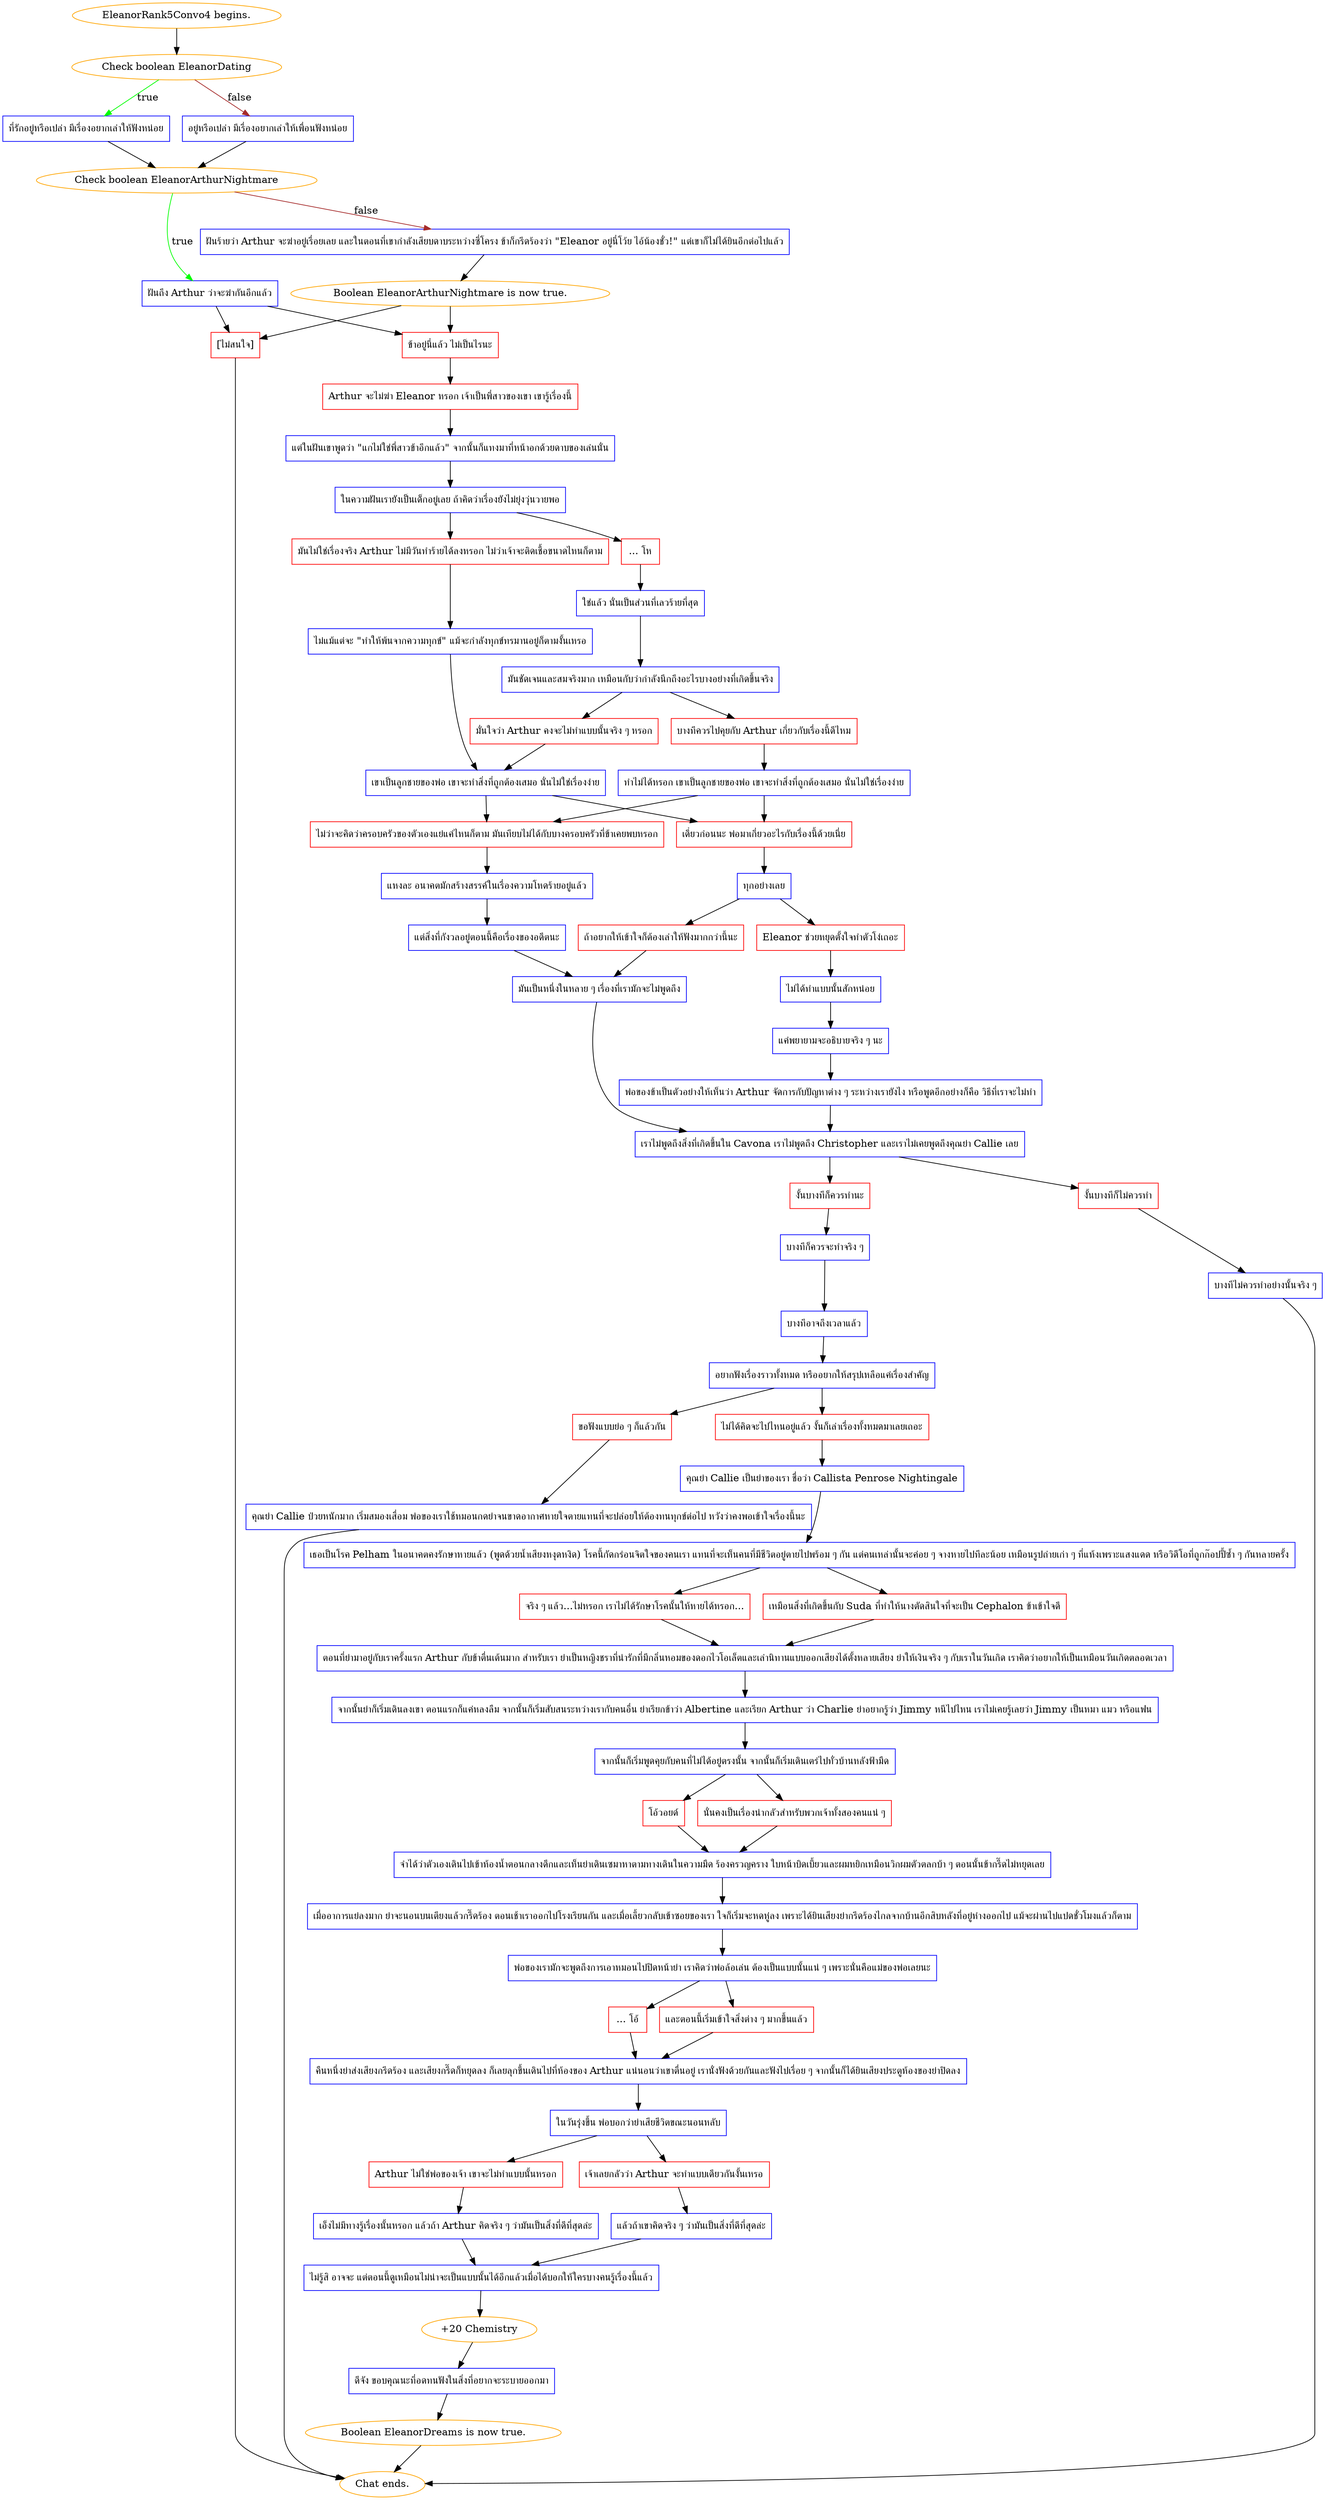 digraph {
	"EleanorRank5Convo4 begins." [color=orange];
		"EleanorRank5Convo4 begins." -> j3881205893;
	j3881205893 [label="Check boolean EleanorDating",color=orange];
		j3881205893 -> j3653727358 [label=true,color=green];
		j3881205893 -> j1884447609 [label=false,color=brown];
	j3653727358 [label="ที่รักอยู่หรือเปล่า มีเรื่องอยากเล่าให้ฟังหน่อย",shape=box,color=blue];
		j3653727358 -> j3704551816;
	j1884447609 [label="อยู่หรือเปล่า มีเรื่องอยากเล่าให้เพื่อนฟังหน่อย",shape=box,color=blue];
		j1884447609 -> j3704551816;
	j3704551816 [label="Check boolean EleanorArthurNightmare",color=orange];
		j3704551816 -> j2428240252 [label=true,color=green];
		j3704551816 -> j1534585831 [label=false,color=brown];
	j2428240252 [label="ฝันถึง Arthur ว่าจะฆ่ากันอีกแล้ว",shape=box,color=blue];
		j2428240252 -> j135700690;
		j2428240252 -> j3001038503;
	j1534585831 [label="ฝันร้ายว่า Arthur จะฆ่าอยู่เรื่อยเลย และในตอนที่เขากำลังเสียบดาบระหว่างซี่โครง ข้าก็กรีดร้องว่า \"Eleanor อยู่นี่โว้ย ไอ้น้องชั่ว!\" แต่เขาก็ไม่ได้ยินอีกต่อไปแล้ว",shape=box,color=blue];
		j1534585831 -> j561526907;
	j135700690 [label="ข้าอยู่นี่แล้ว ไม่เป็นไรนะ",shape=box,color=red];
		j135700690 -> j3758965662;
	j3001038503 [label="[ไม่สนใจ]",shape=box,color=red];
		j3001038503 -> "Chat ends.";
	j561526907 [label="Boolean EleanorArthurNightmare is now true.",color=orange];
		j561526907 -> j135700690;
		j561526907 -> j3001038503;
	j3758965662 [label="Arthur จะไม่ฆ่า Eleanor หรอก เจ้าเป็นพี่สาวของเขา เขารู้เรื่องนี้",shape=box,color=red];
		j3758965662 -> j1952157646;
	"Chat ends." [color=orange];
	j1952157646 [label="แต่ในฝันเขาพูดว่า \"แกไม่ใช่พี่สาวข้าอีกแล้ว\" จากนั้นก็แทงมาที่หน้าอกด้วยดาบของเล่นนั่น",shape=box,color=blue];
		j1952157646 -> j1081932836;
	j1081932836 [label="ในความฝันเรายังเป็นเด็กอยู่เลย ถ้าคิดว่าเรื่องยังไม่ยุ่งวุ่นวายพอ",shape=box,color=blue];
		j1081932836 -> j1554509733;
		j1081932836 -> j2766862398;
	j1554509733 [label="มันไม่ใช่เรื่องจริง Arthur ไม่มีวันทำร้ายได้ลงหรอก ไม่ว่าเจ้าจะติดเชื้อขนาดไหนก็ตาม",shape=box,color=red];
		j1554509733 -> j380123289;
	j2766862398 [label="... โห",shape=box,color=red];
		j2766862398 -> j1771934237;
	j380123289 [label="ไม่แม้แต่จะ \"ทำให้พ้นจากความทุกข์\" แม้จะกำลังทุกข์ทรมานอยู่ก็ตามงั้นเหรอ",shape=box,color=blue];
		j380123289 -> j1172051092;
	j1771934237 [label="ใช่แล้ว นั่นเป็นส่วนที่เลวร้ายที่สุด",shape=box,color=blue];
		j1771934237 -> j2057235096;
	j1172051092 [label="เขาเป็นลูกชายของพ่อ เขาจะทำสิ่งที่ถูกต้องเสมอ นั่นไม่ใช่เรื่องง่าย",shape=box,color=blue];
		j1172051092 -> j4119632171;
		j1172051092 -> j2281479933;
	j2057235096 [label="มันชัดเจนและสมจริงมาก เหมือนกับว่ากำลังนึกถึงอะไรบางอย่างที่เกิดขึ้นจริง",shape=box,color=blue];
		j2057235096 -> j3489133802;
		j2057235096 -> j3806773086;
	j4119632171 [label="ไม่ว่าจะคิดว่าครอบครัวของตัวเองแย่แค่ไหนก็ตาม มันเทียบไม่ได้กับบางครอบครัวที่ข้าเคยพบหรอก",shape=box,color=red];
		j4119632171 -> j127506389;
	j2281479933 [label="เดี๋ยวก่อนนะ พ่อมาเกี่ยวอะไรกับเรื่องนี้ด้วยเนี่ย",shape=box,color=red];
		j2281479933 -> j2649569533;
	j3489133802 [label="มั่นใจว่า Arthur คงจะไม่ทำแบบนั้นจริง ๆ หรอก",shape=box,color=red];
		j3489133802 -> j1172051092;
	j3806773086 [label="บางทีควรไปคุยกับ Arthur เกี่ยวกับเรื่องนี้ดีไหม",shape=box,color=red];
		j3806773086 -> j2999575280;
	j127506389 [label="แหงละ อนาคตมักสร้างสรรค์ในเรื่องความโหดร้ายอยู่แล้ว",shape=box,color=blue];
		j127506389 -> j3026567932;
	j2649569533 [label="ทุกอย่างเลย",shape=box,color=blue];
		j2649569533 -> j2149174030;
		j2649569533 -> j3456198438;
	j2999575280 [label="ทำไม่ได้หรอก เขาเป็นลูกชายของพ่อ เขาจะทำสิ่งที่ถูกต้องเสมอ นั่นไม่ใช่เรื่องง่าย",shape=box,color=blue];
		j2999575280 -> j4119632171;
		j2999575280 -> j2281479933;
	j3026567932 [label="แต่สิ่งที่กังวลอยู่ตอนนี้คือเรื่องของอดีตนะ",shape=box,color=blue];
		j3026567932 -> j2839298781;
	j2149174030 [label="ถ้าอยากให้เข้าใจก็ต้องเล่าให้ฟังมากกว่านี้นะ",shape=box,color=red];
		j2149174030 -> j2839298781;
	j3456198438 [label="Eleanor ช่วยหยุดตั้งใจทำตัวโง่เถอะ",shape=box,color=red];
		j3456198438 -> j2748459452;
	j2839298781 [label="มันเป็นหนึ่งในหลาย ๆ เรื่องที่เรามักจะไม่พูดถึง",shape=box,color=blue];
		j2839298781 -> j1484328441;
	j2748459452 [label="ไม่ได้ทำแบบนั้นสักหน่อย",shape=box,color=blue];
		j2748459452 -> j3345573131;
	j1484328441 [label="เราไม่พูดถึงสิ่งที่เกิดขึ้นใน Cavona เราไม่พูดถึง Christopher และเราไม่เคยพูดถึงคุณย่า Callie เลย",shape=box,color=blue];
		j1484328441 -> j3063064062;
		j1484328441 -> j240926706;
	j3345573131 [label="แค่พยายามจะอธิบายจริง ๆ นะ",shape=box,color=blue];
		j3345573131 -> j24950099;
	j3063064062 [label="งั้นบางทีก็ไม่ควรทำ",shape=box,color=red];
		j3063064062 -> j3406206971;
	j240926706 [label="งั้นบางทีก็ควรทำนะ",shape=box,color=red];
		j240926706 -> j3135138847;
	j24950099 [label="พ่อของข้าเป็นตัวอย่างให้เห็นว่า Arthur จัดการกับปัญหาต่าง ๆ ระหว่างเรายังไง หรือพูดอีกอย่างก็คือ วิธีที่เราจะไม่ทำ",shape=box,color=blue];
		j24950099 -> j1484328441;
	j3406206971 [label="บางทีไม่ควรทำอย่างนั้นจริง ๆ",shape=box,color=blue];
		j3406206971 -> "Chat ends.";
	j3135138847 [label="บางทีก็ควรจะทำจริง ๆ",shape=box,color=blue];
		j3135138847 -> j2786212053;
	j2786212053 [label="บางทีอาจถึงเวลาแล้ว",shape=box,color=blue];
		j2786212053 -> j2222408643;
	j2222408643 [label="อยากฟังเรื่องราวทั้งหมด หรืออยากให้สรุปเหลือแค่เรื่องสำคัญ",shape=box,color=blue];
		j2222408643 -> j790493085;
		j2222408643 -> j825886151;
	j790493085 [label="ไม่ได้คิดจะไปไหนอยู่แล้ว งั้นก็เล่าเรื่องทั้งหมดมาเลยเถอะ",shape=box,color=red];
		j790493085 -> j2930500731;
	j825886151 [label="ขอฟังแบบย่อ ๆ ก็แล้วกัน",shape=box,color=red];
		j825886151 -> j2359793101;
	j2930500731 [label="คุณย่า Callie เป็นย่าของเรา ชื่อว่า Callista Penrose Nightingale",shape=box,color=blue];
		j2930500731 -> j4053046718;
	j2359793101 [label="คุณย่า Callie ป่วยหนักมาก เริ่มสมองเสื่อม พ่อของเราใช้หมอนกดย่าจนขาดอากาศหายใจตายแทนที่จะปล่อยให้ต้องทนทุกข์ต่อไป หวังว่าคงพอเข้าใจเรื่องนี้นะ",shape=box,color=blue];
		j2359793101 -> "Chat ends.";
	j4053046718 [label="เธอเป็นโรค Pelham ในอนาคตคงรักษาหายแล้ว (พูดด้วยน้ำเสียงหงุดหงิด) โรคนี้กัดกร่อนจิตใจของคนเรา แทนที่จะเห็นคนที่มีชีวิตอยู่ตายไปพร้อม ๆ กัน แต่คนเหล่านั้นจะค่อย ๆ จางหายไปทีละน้อย เหมือนรูปถ่ายเก่า ๆ ที่แห้งเพราะแสงแดด หรือวิดีโอที่ถูกก๊อปปี้ซ้ำ ๆ กันหลายครั้ง",shape=box,color=blue];
		j4053046718 -> j3904451659;
		j4053046718 -> j3098929763;
	j3904451659 [label="เหมือนสิ่งที่เกิดขึ้นกับ Suda ที่ทำให้นางตัดสินใจที่จะเป็น Cephalon ข้าเข้าใจดี",shape=box,color=red];
		j3904451659 -> j4200960814;
	j3098929763 [label="จริง ๆ แล้ว...ไม่หรอก เราไม่ได้รักษาโรคนั้นให้หายได้หรอก...",shape=box,color=red];
		j3098929763 -> j4200960814;
	j4200960814 [label="ตอนที่ย่ามาอยู่กับเราครั้งแรก Arthur กับข้าตื่นเต้นมาก สำหรับเรา ย่าเป็นหญิงชราที่น่ารักที่มีกลิ่นหอมของดอกไวโอเล็ตและเล่านิทานแบบออกเสียงได้ตั้งหลายเสียง ย่าให้เงินจริง ๆ กับเราในวันเกิด เราคิดว่าอยากให้เป็นเหมือนวันเกิดตลอดเวลา",shape=box,color=blue];
		j4200960814 -> j2813022905;
	j2813022905 [label="จากนั้นย่าก็เริ่มเดินลงเขา ตอนแรกก็แค่หลงลืม จากนั้นก็เริ่มสับสนระหว่างเรากับคนอื่น ย่าเรียกข้าว่า Albertine และเรียก Arthur ว่า Charlie ย่าอยากรู้ว่า Jimmy หนีไปไหน เราไม่เคยรู้เลยว่า Jimmy เป็นหมา แมว หรือแฟน",shape=box,color=blue];
		j2813022905 -> j1074419250;
	j1074419250 [label="จากนั้นก็เริ่มพูดคุยกับคนที่ไม่ได้อยู่ตรงนั้น จากนั้นก็เริ่มเดินเตร่ไปทั่วบ้านหลังฟ้ามืด",shape=box,color=blue];
		j1074419250 -> j2369869801;
		j1074419250 -> j1336118208;
	j2369869801 [label="นั่นคงเป็นเรื่องน่ากลัวสำหรับพวกเจ้าทั้งสองคนแน่ ๆ",shape=box,color=red];
		j2369869801 -> j3936413926;
	j1336118208 [label="โอ้วอยด์",shape=box,color=red];
		j1336118208 -> j3936413926;
	j3936413926 [label="จำได้ว่าตัวเองเดินไปเข้าห้องน้ำตอนกลางดึกและเห็นย่าเดินเซมาหาตามทางเดินในความมืด ร้องครวญคราง ใบหน้าบิดเบี้ยวและผมหยิกเหมือนวิกผมตัวตลกบ้า ๆ ตอนนั้นข้ากรี๊ดไม่หยุดเลย",shape=box,color=blue];
		j3936413926 -> j1998823628;
	j1998823628 [label="เมื่ออาการแย่ลงมาก ย่าจะนอนบนเตียงแล้วกรี๊ดร้อง ตอนเช้าเราออกไปโรงเรียนกัน และเมื่อเลี้ยวกลับเข้าซอยของเรา ใจก็เริ่มจะหดหู่ลง เพราะได้ยินเสียงย่ากรีดร้องไกลจากบ้านอีกสิบหลังที่อยู่ห่างออกไป แม้จะผ่านไปแปดชั่วโมงแล้วก็ตาม",shape=box,color=blue];
		j1998823628 -> j2445313116;
	j2445313116 [label="พ่อของเรามักจะพูดถึงการเอาหมอนไปปิดหน้าย่า เราคิดว่าพ่อล้อเล่น ต้องเป็นแบบนั้นแน่ ๆ เพราะนั่นคือแม่ของพ่อเลยนะ",shape=box,color=blue];
		j2445313116 -> j2073702411;
		j2445313116 -> j2528397903;
	j2073702411 [label="และตอนนี้เริ่มเข้าใจสิ่งต่าง ๆ มากขึ้นแล้ว",shape=box,color=red];
		j2073702411 -> j793301672;
	j2528397903 [label="... โอ้",shape=box,color=red];
		j2528397903 -> j793301672;
	j793301672 [label="คืนหนึ่งย่าส่งเสียงกรีดร้อง และเสียงกรี๊ดก็หยุดลง ก็เลยลุกขึ้นเดินไปที่ห้องของ Arthur แน่นอนว่าเขาตื่นอยู่ เรานั่งฟังด้วยกันและฟังไปเรื่อย ๆ จากนั้นก็ได้ยินเสียงประตูห้องของย่าปิดลง",shape=box,color=blue];
		j793301672 -> j3906607532;
	j3906607532 [label="ในวันรุ่งขึ้น พ่อบอกว่าย่าเสียชีวิตขณะนอนหลับ",shape=box,color=blue];
		j3906607532 -> j212553655;
		j3906607532 -> j3278396502;
	j212553655 [label="เจ้าเลยกลัวว่า Arthur จะทำแบบเดียวกันงั้นเหรอ",shape=box,color=red];
		j212553655 -> j1783062804;
	j3278396502 [label="Arthur ไม่ใช่พ่อของเจ้า เขาจะไม่ทำแบบนั้นหรอก",shape=box,color=red];
		j3278396502 -> j2783057498;
	j1783062804 [label="แล้วถ้าเขาคิดจริง ๆ ว่ามันเป็นสิ่งที่ดีที่สุดล่ะ",shape=box,color=blue];
		j1783062804 -> j2313008435;
	j2783057498 [label="เอ็งไม่มีทางรู้เรื่องนั้นหรอก แล้วถ้า Arthur คิดจริง ๆ ว่ามันเป็นสิ่งที่ดีที่สุดล่ะ",shape=box,color=blue];
		j2783057498 -> j2313008435;
	j2313008435 [label="ไม่รู้สิ อาจจะ แต่ตอนนี้ดูเหมือนไม่น่าจะเป็นแบบนั้นได้อีกแล้วเมื่อได้บอกให้ใครบางคนรู้เรื่องนี้แล้ว",shape=box,color=blue];
		j2313008435 -> j1125341745;
	j1125341745 [label="+20 Chemistry",color=orange];
		j1125341745 -> j482414753;
	j482414753 [label="ดีจัง ขอบคุณนะที่อดทนฟังในสิ่งที่อยากจะระบายออกมา",shape=box,color=blue];
		j482414753 -> j2043428571;
	j2043428571 [label="Boolean EleanorDreams is now true.",color=orange];
		j2043428571 -> "Chat ends.";
}